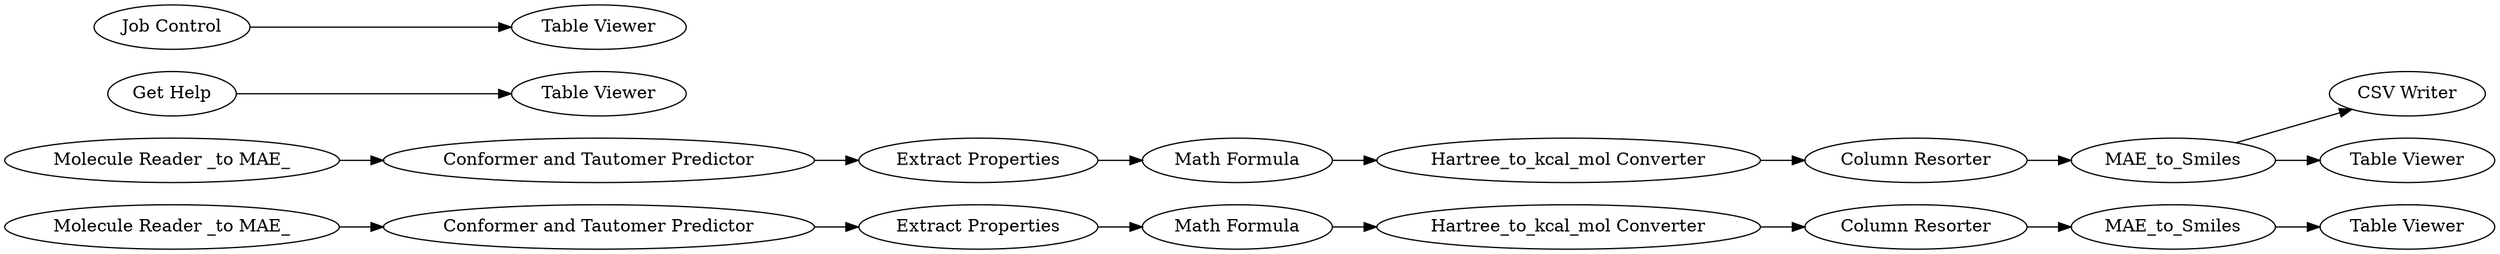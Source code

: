 digraph {
	66 -> 43
	65 -> 62
	41 -> 42
	62 -> 60
	43 -> 54
	63 -> 51
	55 -> 41
	61 -> 63
	39 -> 40
	29 -> 66
	53 -> 55
	54 -> 53
	26 -> 28
	63 -> 64
	13 -> 65
	59 -> 61
	60 -> 59
	55 [label="Column Resorter"]
	26 [label="Job Control"]
	64 [label="Table Viewer"]
	41 [label=MAE_to_Smiles]
	51 [label="CSV Writer"]
	54 [label="Math Formula"]
	59 [label="Hartree_to_kcal_mol Converter"]
	42 [label="Table Viewer"]
	53 [label="Hartree_to_kcal_mol Converter"]
	28 [label="Table Viewer"]
	61 [label="Column Resorter"]
	63 [label=MAE_to_Smiles]
	60 [label="Math Formula"]
	13 [label="Molecule Reader _to MAE_"]
	43 [label="Extract Properties"]
	66 [label="Conformer and Tautomer Predictor"]
	62 [label="Extract Properties"]
	29 [label="Molecule Reader _to MAE_"]
	65 [label="Conformer and Tautomer Predictor"]
	40 [label="Table Viewer"]
	39 [label="Get Help"]
	rankdir=LR
}
